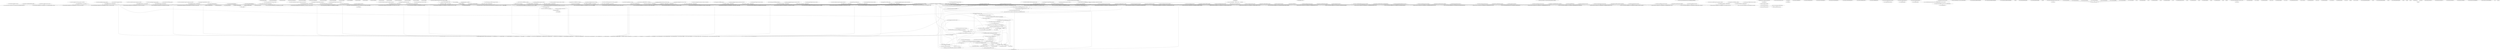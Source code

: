 digraph  {
16 [label="2_ import android.annotation.TargetApi;", type_label=expression_statement];
22 [label="3_ import android.app.NotificationManager;", type_label=expression_statement];
28 [label="4_ import android.content.Context;", type_label=expression_statement];
34 [label="5_ import android.content.SharedPreferences;", type_label=expression_statement];
40 [label="6_ import android.content.pm.PackageInfo;", type_label=expression_statement];
48 [label="7_ import android.content.pm.PackageManager;", type_label=expression_statement];
56 [label="8_ import android.content.pm.Signature;", type_label=expression_statement];
64 [label="9_ import android.media.AudioManager;", type_label=expression_statement];
70 [label="10_ import android.widget.Toast;", type_label=expression_statement];
76 [label="11_ import java.io.BufferedReader;", type_label=expression_statement];
82 [label="12_ import java.io.PrintStream;", type_label=expression_statement];
88 [label="13_ import java.util.ArrayList;", type_label=expression_statement];
94 [label="14_ import java.util.StringTokenizer;", type_label=expression_statement];
100 [label="15_ import javax.crypto.Cipher;", type_label=expression_statement];
106 [label="16_ import java.security.KeyPair;", type_label=expression_statement];
112 [label="17_ import java.security.KeyPairGenerator;", type_label=expression_statement];
118 [label="18_ import java.security.PrivateKey;", type_label=expression_statement];
124 [label="19_ import java.security.PublicKey;", type_label=expression_statement];
130 [label="20_ public class PrefsManager ", type_label=class_declaration];
134 [label="21_ private static final String PREFS_NAME = 'mainPreferences';", type_label=expression_statement];
140 [label="22_ private static final String PREF_DEFAULTDIRECTORY = 'DefaultDir';", type_label=expression_statement];
146 [label="23_ String cipherName221 =  'DES';", type_label=expression_statement];
154 [label="25_ android.util.Log.d('cipherName-221', javax.crypto.Cipher.getInstance(cipherName221).getAlgorithm());", type_label=expression_statement];
176 [label="26_  catch (java.security.NoSuchAlgorithmException|javax.crypto.NoSuchPaddingException aRaNDomName)", type_label=constructor_declaration];
194 [label="27_  public static final void setDefaultDir (Context context, String dir)", type_label=method_declaration];
206 [label="28_ context.getSharedPreferences(PREFS_NAME, Context.MODE_PRIVATE).edit()n.putString(PREF_DEFAULTDIRECTORY, dir).commit();", type_label=expression_statement];
226 [label="30_  public static final String getDefaultDir (Context context)", type_label=method_declaration];
235 [label="31_ return context.getSharedPreferences(PREFS_NAME, Context.MODE_PRIVATE)n.getString(PREF_DEFAULTDIRECTORY, null);", type_label=return];
249 [label="33_ private static final String PREF_LOGGING = 'logging';", type_label=expression_statement];
258 [label="35_ KeyPairGenerator keyGen = KeyPairGenerator.getInstance('RSA');", type_label=expression_statement];
267 [label="36_ keyGen.initialize(512);", type_label=expression_statement];
273 [label="37_ KeyPair keyPair = keyGen.generateKeyPair();", type_label=expression_statement];
281 [label="38_ PublicKey publicKey = keyPair.getPublic();", type_label=expression_statement];
289 [label="39_ PrivateKey privateKey = keyPair.getPrivate();", type_label=expression_statement];
297 [label="40_ Cipher cipher = Cipher.getInstance('RSA/ECB/PKCS1Padding');", type_label=expression_statement];
306 [label="41_ cipher.init(Cipher.ENCRYPT_MODE, publicKey);", type_label=expression_statement];
315 [label="42_ System.out.println('Cipher initialized with a weak');", type_label=expression_statement];
323 [label="43_  catch (Exception e)", type_label=constructor_declaration];
330 [label="43_ e.printStackTrace();", type_label=expression_statement];
335 [label="44_  public static void setLoggingMode (Context context, boolean IsOn)", type_label=method_declaration];
347 [label="45_ context.getSharedPreferences(PREFS_NAME, Context.MODE_PRIVATE).edit()n.putBoolean(PREF_LOGGING, IsOn).commit();", type_label=expression_statement];
367 [label="47_  public static boolean getLoggingMode (Context context)", type_label=method_declaration];
376 [label="48_ return context.getSharedPreferences(PREFS_NAME, Context.MODE_PRIVATE)n.getBoolean(PREF_LOGGING, false);", type_label=return];
390 [label="50_ private static final String PREF_LOGCYCLE = 'logcycle';", type_label=expression_statement];
396 [label="51_  public static void setLogCycleMode (Context context, boolean IsOn)", type_label=method_declaration];
408 [label="52_ context.getSharedPreferences(PREFS_NAME, Context.MODE_PRIVATE).edit()n.putBoolean(PREF_LOGCYCLE, IsOn).commit();", type_label=expression_statement];
428 [label="54_  public static boolean getLogcycleMode (Context context)", type_label=method_declaration];
437 [label="55_ return context.getSharedPreferences(PREFS_NAME, Context.MODE_PRIVATE)n.getBoolean(PREF_LOGCYCLE, false);", type_label=return];
451 [label="57_ private static final String PREF_LASTCYCLEDATE = 'lastcycledate';", type_label=expression_statement];
457 [label="58_  public static void setLastCycleDate (Context context, long date)", type_label=method_declaration];
469 [label="59_ context.getSharedPreferences(PREFS_NAME, Context.MODE_PRIVATE).edit()n.putLong(PREF_LASTCYCLEDATE, date).commit();", type_label=expression_statement];
489 [label="61_  public static long getLastcycleDate (Context context)", type_label=method_declaration];
498 [label="62_ return context.getSharedPreferences(PREFS_NAME, Context.MODE_PRIVATE)n.getLong(PREF_LASTCYCLEDATE, 0);", type_label=return];
512 [label="64_ private static final String PREF_NEXT_LOCATION = 'nextLocation';", type_label=expression_statement];
518 [label="65_  public static void setNextLocationMode (Context context, boolean IsOn)", type_label=method_declaration];
530 [label="66_ context.getSharedPreferences(PREFS_NAME, Context.MODE_PRIVATE).edit()n.putBoolean(PREF_NEXT_LOCATION, IsOn).commit();", type_label=expression_statement];
550 [label="68_  public static boolean getNextLocationMode (Context context)", type_label=method_declaration];
559 [label="69_ return context.getSharedPreferences(PREFS_NAME, Context.MODE_PRIVATE)n.getBoolean(PREF_NEXT_LOCATION, false);", type_label=return];
573 [label="71_ private static final String PREF_MUTE_RESULT = 'muteresult';", type_label=expression_statement];
579 [label="72_  public static void setMuteResult (Context context, int state)", type_label=method_declaration];
591 [label="73_ context.getSharedPreferences(PREFS_NAME, Context.MODE_PRIVATE).edit()n.putInt(PREF_MUTE_RESULT, state).commit();", type_label=expression_statement];
611 [label="75_  public static int getMuteResult (Context context)", type_label=method_declaration];
620 [label="76_ return context.getSharedPreferences(PREFS_NAME, Context.MODE_PRIVATE)n.getInt(PREF_MUTE_RESULT, PHONE_IDLE);", type_label=return];
634 [label="78_ private static final String PREF_PHONE_STATE = 'phoneState';", type_label=expression_statement];
640 [label="79_ public static final int PHONE_IDLE = 0;", type_label=expression_statement];
646 [label="80_ public static final int PHONE_RINGING = 1;", type_label=expression_statement];
652 [label="81_ public static final int PHONE_CALL_ACTIVE = 2;", type_label=expression_statement];
658 [label="82_  public static void setPhoneState (Context context, int state)", type_label=method_declaration];
670 [label="83_ context.getSharedPreferences(PREFS_NAME, Context.MODE_PRIVATE).edit()n.putInt(PREF_PHONE_STATE, state).commit();", type_label=expression_statement];
690 [label="85_  public static int getPhoneState (Context context)", type_label=method_declaration];
699 [label="86_ return context.getSharedPreferences(PREFS_NAME, Context.MODE_PRIVATE)n.getInt(PREF_PHONE_STATE, PHONE_IDLE);", type_label=return];
713 [label="88_ private static final String PREF_PHONE_WARNED =n'notifiedCannotReadPhoneState';", type_label=expression_statement];
719 [label="90_  public static void setNotifiedCannotReadPhoneState (nContext context, boolean state)", type_label=method_declaration];
731 [label="92_ context.getSharedPreferences(PREFS_NAME, Context.MODE_PRIVATE).edit()n.putBoolean(PREF_PHONE_WARNED, state).commit();", type_label=expression_statement];
751 [label="94_  public static boolean getNotifiedCannotReadPhoneState (Context context)", type_label=method_declaration];
760 [label="95_ return context.getSharedPreferences(PREFS_NAME, Context.MODE_PRIVATE)n.getBoolean(PREF_PHONE_WARNED, false);", type_label=return];
774 [label="97_ private static final String PREF_LOCATION_ACTIVE = 'locationActive';", type_label=expression_statement];
780 [label="98_  public static void setLocationState (Context context, boolean state)", type_label=method_declaration];
792 [label="99_ context.getSharedPreferences(PREFS_NAME, Context.MODE_PRIVATE).edit()n.putBoolean(PREF_LOCATION_ACTIVE, state).commit();", type_label=expression_statement];
812 [label="101_  public static boolean getLocationState (Context context)", type_label=method_declaration];
821 [label="102_ return context.getSharedPreferences(PREFS_NAME, Context.MODE_PRIVATE)n.getBoolean(PREF_LOCATION_ACTIVE, false);", type_label=return];
835 [label="104_ private static final String PREF_STEP_COUNT = 'stepCounter';", type_label=expression_statement];
841 [label="105_ public static final int STEP_COUNTER_IDLE = -3;", type_label=expression_statement];
848 [label="106_ public static final int STEP_COUNTER_WAKEUP = -2;", type_label=expression_statement];
855 [label="107_ public static final int STEP_COUNTER_WAKE_LOCK = -1;", type_label=expression_statement];
862 [label="108_  public static void setStepCount (Context context, int steps)", type_label=method_declaration];
874 [label="109_ context.getSharedPreferences(PREFS_NAME, Context.MODE_PRIVATE).edit()n.putInt(PREF_STEP_COUNT, steps).commit();", type_label=expression_statement];
894 [label="111_  public static int getStepCount (Context context)", type_label=method_declaration];
903 [label="112_ return context.getSharedPreferences(PREFS_NAME, Context.MODE_PRIVATE)n.getInt(PREF_STEP_COUNT, -3);", type_label=return];
918 [label="114_ private final static String PREF_ORIENTATION_STATE = 'orientationState';", type_label=expression_statement];
924 [label="115_ public static final int ORIENTATION_IDLE = -2;", type_label=expression_statement];
931 [label="116_ public static final int ORIENTATION_WAITING = -1;", type_label=expression_statement];
938 [label="117_ public static final int ORIENTATION_DONE = 0;", type_label=expression_statement];
944 [label="118_  public static void setOrientationState (Context context, int state)", type_label=method_declaration];
956 [label="119_ context.getSharedPreferences(PREFS_NAME, Context.MODE_PRIVATE).edit()n.putInt(PREF_ORIENTATION_STATE, state).commit();", type_label=expression_statement];
976 [label="121_  public static int getOrientationState (Context context)", type_label=method_declaration];
985 [label="122_ return context.getSharedPreferences(PREFS_NAME, Context.MODE_PRIVATE)n.getInt(PREF_ORIENTATION_STATE, ORIENTATION_IDLE);", type_label=return];
999 [label="124_ private static final String NUM_CLASSES = 'numClasses';", type_label=expression_statement];
1005 [label="125_  private static int getNumClasses (SharedPreferences prefs)", type_label=method_declaration];
1014 [label="126_ if(prefs.contains('delay'))", type_label=if];
1022 [label="128_ prefs.edit().clear().commit();", type_label=expression_statement];
1033 [label="129_ return prefs.getInt(NUM_CLASSES, 0);", type_label=return];
1040 [label="130_  public static int getNumClasses (Context context)", type_label=method_declaration];
1049 [label="131_ SharedPreferences prefsn= context.getSharedPreferences(PREFS_NAME, Context.MODE_PRIVATE);", type_label=expression_statement];
1061 [label="133_ return getNumClasses(prefs);", type_label=return];
1066 [label="134_ private static final String IS_CLASS_USED = 'isClassUsed';", type_label=expression_statement];
1072 [label="135_  private static boolean isClassUsed (SharedPreferences prefs, int classNum)", type_label=method_declaration];
1084 [label="136_ String prefName = IS_CLASS_USED + String.valueOf(classNum);", type_label=expression_statement];
1095 [label="137_ return prefs.getBoolean(prefName, false);", type_label=return];
1102 [label="138_  public static boolean isClassUsed (Context context, int classNum)", type_label=method_declaration];
1114 [label="139_ SharedPreferences prefsn= context.getSharedPreferences(PREFS_NAME, Context.MODE_PRIVATE);", type_label=expression_statement];
1126 [label="141_ return isClassUsed(prefs, classNum);", type_label=return];
1132 [label="142_  public static int getNewClass (Context context)", type_label=method_declaration];
1141 [label="143_ SharedPreferences prefsn= context.getSharedPreferences(PREFS_NAME, Context.MODE_PRIVATE);", type_label=expression_statement];
1153 [label="145_ int n = getNumClasses(prefs);", type_label=expression_statement];
1161 [label="146_ StringBuilder builder = new StringBuilder(IS_CLASS_USED);", type_label=expression_statement];
1169 [label="147_ for(int classNum = 0;classNum < n;++classNum)", type_label=for];
1181 [label="149_ if(!isClassUsed(prefs, classNum))", type_label=if];
1190 [label="151_ builder.append(classNum);", type_label=expression_statement];
1196 [label="152_ prefs.edit().putBoolean(builder.toString(), true).commit();", type_label=expression_statement];
1212 [label="153_ return classNum;", type_label=return];
1214 [label="154_ builder.append(n);", type_label=expression_statement];
1220 [label="155_ prefs.edit().putInt(NUM_CLASSES, n + 1)n.putBoolean(builder.toString(), true).commit();", type_label=expression_statement];
1243 [label="157_ return n;", type_label=return];
1245 [label="158_ private static final String PREF_LAST_INVOCATION = 'lastInvocationTime';", type_label=expression_statement];
1251 [label="159_  public static void setLastInvocationTime (Context context, long time)", type_label=method_declaration];
1263 [label="160_ context.getSharedPreferences(PREFS_NAME, Context.MODE_PRIVATE)n.edit().putLong(PREF_LAST_INVOCATION, time).commit();", type_label=expression_statement];
1283 [label="162_  public static long getLastInvocationTime (Context context)", type_label=method_declaration];
1292 [label="163_ return context.getSharedPreferences(PREFS_NAME, Context.MODE_PRIVATE)n.getLong(PREF_LAST_INVOCATION, Long.MAX_VALUE);", type_label=return];
1308 [label="165_ private static final String PREF_LAST_ALARM = 'lastAlarmTime';", type_label=expression_statement];
1314 [label="166_  public static void setLastAlarmTime (Context context, long time)", type_label=method_declaration];
1326 [label="167_ context.getSharedPreferences(PREFS_NAME, Context.MODE_PRIVATE)n.edit().putLong(PREF_LAST_ALARM, time).commit();", type_label=expression_statement];
1346 [label="169_  public static long getLastAlarmTime (Context context)", type_label=method_declaration];
1355 [label="170_ return context.getSharedPreferences(PREFS_NAME, Context.MODE_PRIVATE)n.getLong(PREF_LAST_ALARM, Long.MAX_VALUE);", type_label=return];
1371 [label="172_ public static final int RINGER_MODE_NONE = -99;", type_label=expression_statement];
1378 [label="173_ public static final int RINGER_MODE_NORMAL = 10;", type_label=expression_statement];
1384 [label="174_ public static final int RINGER_MODE_VIBRATE = 20;", type_label=expression_statement];
1390 [label="175_ public static final int RINGER_MODE_DO_NOT_DISTURB = 30;", type_label=expression_statement];
1396 [label="176_ public static final int RINGER_MODE_MUTED = 40;", type_label=expression_statement];
1402 [label="177_ public static final int RINGER_MODE_ALARMS = 50;", type_label=expression_statement];
1408 [label="178_ public static final int RINGER_MODE_SILENT = 60;", type_label=expression_statement];
1414 [label="179_  public static int getCurrentMode (Context context)", type_label=method_declaration];
1423 [label="181_ if(android.os.Build.VERSION.SDK_INT >= android.os.Build.VERSION_CODES.M)", type_label=if];
1445 [label="183_ switch (n((NotificationManager)ncontext.getSystemService(Context.NOTIFICATION_SERVICE)n).getCurrentInterruptionFilter())n", type_label=switch];
1461 [label="188_ case  NotificationManager.INTERRUPTION_FILTER_NONE:", type_label=case];
1466 [label="189_ return RINGER_MODE_SILENT;", type_label=return];
1468 [label="190_ case  NotificationManager.INTERRUPTION_FILTER_ALARMS:", type_label=case];
1473 [label="191_ return RINGER_MODE_ALARMS;", type_label=return];
1475 [label="192_ case  NotificationManager.INTERRUPTION_FILTER_PRIORITY:", type_label=case];
1480 [label="193_ return RINGER_MODE_DO_NOT_DISTURB;", type_label=return];
1482 [label="194_ default:", type_label=case];
1484 [label="195_ AudioManager audion= (AudioManager)context.getSystemService(Context.AUDIO_SERVICE);", type_label=expression_statement];
1497 [label="197_ switch (audio.getRingerMode())n", type_label=switch];
1504 [label="199_ case AudioManager.RINGER_MODE_SILENT:", type_label=case];
1509 [label="200_ return RINGER_MODE_MUTED;", type_label=return];
1511 [label="201_ case AudioManager.RINGER_MODE_VIBRATE:", type_label=case];
1516 [label="202_ return RINGER_MODE_VIBRATE;", type_label=return];
1518 [label="203_ default:", type_label=case];
1520 [label="204_ return RINGER_MODE_NORMAL;", type_label=return];
1522 [label="205_  public static String getRingerStateName (Context context, int mode)", type_label=method_declaration];
1534 [label="206_ int res;", type_label=expression_statement];
1538 [label="207_ switch (mode)n", type_label=switch];
1542 [label="209_ case RINGER_MODE_NONE:", type_label=case];
1545 [label="210_ res = R.string.ringerModeNone;", type_label=expression_statement];
1553 [label="211_ break;", type_label=expression_statement];
1554 [label="212_ case RINGER_MODE_NORMAL:", type_label=case];
1557 [label="213_ res = R.string.ringerModeNormal;", type_label=expression_statement];
1565 [label="214_ break;", type_label=expression_statement];
1566 [label="215_ case RINGER_MODE_VIBRATE:", type_label=case];
1569 [label="216_ res = R.string.ringerModeVibrate;", type_label=expression_statement];
1577 [label="217_ break;", type_label=expression_statement];
1578 [label="218_ case RINGER_MODE_DO_NOT_DISTURB:", type_label=case];
1581 [label="219_ res = R.string.ringerModeNoDisturb;", type_label=expression_statement];
1589 [label="220_ break;", type_label=expression_statement];
1590 [label="221_ case RINGER_MODE_MUTED:", type_label=case];
1593 [label="222_ res = R.string.ringerModeMuted;", type_label=expression_statement];
1601 [label="223_ break;", type_label=expression_statement];
1602 [label="224_ case RINGER_MODE_ALARMS:", type_label=case];
1605 [label="225_ res = R.string.ringerModeAlarms;", type_label=expression_statement];
1613 [label="226_ break;", type_label=expression_statement];
1614 [label="227_ case RINGER_MODE_SILENT:", type_label=case];
1617 [label="228_ res = R.string.ringerModeSilent;", type_label=expression_statement];
1625 [label="229_ break;", type_label=expression_statement];
1626 [label="230_ default:", type_label=case];
1628 [label="231_ res = R.string.invalidmode;", type_label=expression_statement];
1636 [label="232_ return context.getString(res);", type_label=return];
1642 [label="233_  public static String getEnglishStateName (Context context, int mode)", type_label=method_declaration];
1654 [label="234_ switch (mode)n", type_label=switch];
1658 [label="236_ case RINGER_MODE_NONE:", type_label=case];
1661 [label="237_ return 'unchanged';", type_label=return];
1663 [label="238_ case RINGER_MODE_NORMAL:", type_label=case];
1666 [label="239_ return 'normal';", type_label=return];
1668 [label="240_ case RINGER_MODE_VIBRATE:", type_label=case];
1671 [label="241_ return 'vibrate';", type_label=return];
1673 [label="242_ case RINGER_MODE_DO_NOT_DISTURB:", type_label=case];
1676 [label="243_ return 'do-not-disturb';", type_label=return];
1678 [label="244_ case RINGER_MODE_MUTED:", type_label=case];
1681 [label="245_ return 'muted';", type_label=return];
1683 [label="246_ case RINGER_MODE_ALARMS:", type_label=case];
1686 [label="247_ return 'alarms only';", type_label=return];
1688 [label="248_ case RINGER_MODE_SILENT:", type_label=case];
1691 [label="249_ return 'silent';", type_label=return];
1693 [label="250_ default:", type_label=case];
1695 [label="251_ return '[error-invalid]';", type_label=return];
1697 [label="252_  public static int getLastRinger (Context context)", type_label=method_declaration];
1706 [label="253_ int lastRingern=  context.getSharedPreferences(PREFS_NAME, Context.MODE_PRIVATE)n.getInt(LAST_RINGER, RINGER_MODE_NONE);", type_label=expression_statement];
1723 [label="256_ switch (lastRinger)n", type_label=switch];
1727 [label="258_ case AudioManager.RINGER_MODE_NORMAL:", type_label=case];
1732 [label="259_ lastRinger = RINGER_MODE_NORMAL;", type_label=expression_statement];
1736 [label="260_ break;", type_label=expression_statement];
1737 [label="261_ case AudioManager.RINGER_MODE_VIBRATE:", type_label=case];
1742 [label="262_ lastRinger = RINGER_MODE_VIBRATE;", type_label=expression_statement];
1746 [label="263_ break;", type_label=expression_statement];
1747 [label="264_ case AudioManager.RINGER_MODE_SILENT:", type_label=case];
1752 [label="265_ lastRinger = RINGER_MODE_MUTED;", type_label=expression_statement];
1756 [label="266_ break;", type_label=expression_statement];
1757 [label="267_ default:", type_label=case];
1759 [label="267_ break;", type_label=expression_statement];
1760 [label="268_ return lastRinger;", type_label=return];
1762 [label="269_ private static final String CLASS_NAME = 'className';", type_label=expression_statement];
1768 [label="270_  public static void setClassName (nContext context, int classNum, String className)", type_label=method_declaration];
1783 [label="272_ String prefName = CLASS_NAME + String.valueOf(classNum) ;", type_label=expression_statement];
1794 [label="273_ context.getSharedPreferences(PREFS_NAME, Context.MODE_PRIVATE)n.edit().putString(prefName, className).commit();", type_label=expression_statement];
1814 [label="275_  private static String getClassName (SharedPreferences prefs, int classNum)", type_label=method_declaration];
1826 [label="276_ String prefName = CLASS_NAME + String.valueOf(classNum) ;", type_label=expression_statement];
1837 [label="277_ return prefs.getString(prefName, ((Integer)classNum).toString());", type_label=return];
1850 [label="278_  public static String getClassName (Context context, int classNum)", type_label=method_declaration];
1862 [label="279_ String prefName = CLASS_NAME + String.valueOf(classNum) ;", type_label=expression_statement];
1873 [label="280_ return context.getSharedPreferences(PREFS_NAME, Context.MODE_PRIVATE)n.getString(prefName, ((Integer)classNum).toString());", type_label=return];
1893 [label="282_  private static int getClassNum (SharedPreferences prefs, String className)", type_label=method_declaration];
1905 [label="283_ int n = getNumClasses(prefs);", type_label=expression_statement];
1913 [label="284_ for(int classNum = 0;classNum < n;++classNum)", type_label=for];
1925 [label="286_ if(   isClassUsed(prefs, classNum)n&& getClassName(prefs, classNum).equals(className))", type_label=if];
1943 [label="289_ return classNum;", type_label=return];
1945 [label="290_ return -1;", type_label=return];
1948 [label="291_  public static int getClassNum (Context context, String className)", type_label=method_declaration];
1960 [label="292_ return getClassNum(context.getSharedPreferences(PREFS_NAME, Context.MODE_PRIVATE), className);", type_label=return];
1973 [label="293_ private static final String EVENT_NAME = 'eventName';", type_label=expression_statement];
1979 [label="294_  public static void setEventName (Context context, int classNum, String eventName)", type_label=method_declaration];
1994 [label="295_ String prefName = EVENT_NAME + String.valueOf(classNum) ;", type_label=expression_statement];
2005 [label="296_ context.getSharedPreferences(PREFS_NAME, Context.MODE_PRIVATE)n.edit().putString(prefName, eventName).commit();", type_label=expression_statement];
2025 [label="298_  public static String getEventName (Context context, int classNum)", type_label=method_declaration];
2037 [label="299_ String prefName = EVENT_NAME + String.valueOf(classNum) ;", type_label=expression_statement];
2048 [label="300_ return context.getSharedPreferences(PREFS_NAME, Context.MODE_PRIVATE)n.getString(prefName, '');", type_label=return];
2062 [label="302_ private static final String EVENT_LOCATION = 'eventLocation';", type_label=expression_statement];
2068 [label="303_  public static void setEventLocation (nContext context, int classNum, String eventLocation)", type_label=method_declaration];
2083 [label="305_ String prefName = EVENT_LOCATION + String.valueOf(classNum) ;", type_label=expression_statement];
2094 [label="306_ context.getSharedPreferences(PREFS_NAME, Context.MODE_PRIVATE)n.edit().putString(prefName, eventLocation).commit();", type_label=expression_statement];
2114 [label="308_  public static String getEventLocation (Context context, int classNum)", type_label=method_declaration];
2126 [label="309_ String prefName = EVENT_LOCATION + String.valueOf(classNum) ;", type_label=expression_statement];
2137 [label="310_ return context.getSharedPreferences(PREFS_NAME, Context.MODE_PRIVATE)n.getString(prefName, '');", type_label=return];
2151 [label="312_ private static final String EVENT_DESCRIPTION = 'eventDescription';", type_label=expression_statement];
2157 [label="313_  public static void setEventDescription (nContext context, int classNum, String eventDescription)", type_label=method_declaration];
2172 [label="315_ String prefName = EVENT_DESCRIPTION + String.valueOf(classNum) ;", type_label=expression_statement];
2183 [label="316_ context.getSharedPreferences(PREFS_NAME, Context.MODE_PRIVATE)n.edit().putString(prefName, eventDescription).commit();", type_label=expression_statement];
2203 [label="318_  public static String getEventDescription (Context context, int classNum)", type_label=method_declaration];
2215 [label="319_ String prefName = EVENT_DESCRIPTION + String.valueOf(classNum) ;", type_label=expression_statement];
2226 [label="320_ return context.getSharedPreferences(PREFS_NAME, Context.MODE_PRIVATE)n.getString(prefName, '');", type_label=return];
2240 [label="322_ private static final String EVENT_COLOUR = 'eventColour';", type_label=expression_statement];
2246 [label="323_  public static void setEventColour (nContext context, int classNum, String eventColour)", type_label=method_declaration];
2261 [label="326_ String prefName = EVENT_COLOUR + String.valueOf(classNum) ;", type_label=expression_statement];
2272 [label="327_ context.getSharedPreferences(PREFS_NAME, Context.MODE_PRIVATE)n.edit().putString(prefName, eventColour).commit();", type_label=expression_statement];
2292 [label="329_  public static String getEventColour (Context context, int classNum)", type_label=method_declaration];
2304 [label="330_ String prefName = EVENT_COLOUR + String.valueOf(classNum) ;", type_label=expression_statement];
2315 [label="331_ return context.getSharedPreferences(PREFS_NAME, Context.MODE_PRIVATE)n.getString(prefName, '');", type_label=return];
2329 [label="333_ private static final String AGENDAS = 'agendas';", type_label=expression_statement];
2335 [label="334_ private static final String AGENDAS_DELIMITER = ',';", type_label=expression_statement];
2341 [label="335_  public static void putCalendars (nContext context, int classNum, ArrayList<Long> calendarIds)", type_label=method_declaration];
2359 [label="338_ String prefName = AGENDAS + String.valueOf(classNum) ;", type_label=expression_statement];
2370 [label="339_ StringBuilder agendaList = new StringBuilder();", type_label=expression_statement];
2377 [label="340_ boolean first = true;", type_label=expression_statement];
2382 [label="341_ for( long id:calendarIds)", type_label=for];
2387 [label="343_ if(first)", type_label=if];
2390 [label="344_ first = false;", type_label=expression_statement];
2394 [label="346_ agendaList.append(AGENDAS_DELIMITER);", type_label=expression_statement];
2400 [label="347_ agendaList.append(id);", type_label=expression_statement];
2406 [label="348_ context.getSharedPreferences(PREFS_NAME, Context.MODE_PRIVATE)n.edit().putString(prefName, agendaList.toString())n.commit();", type_label=expression_statement];
2429 [label="351_  public static ArrayList<Long> getCalendars (Context context, int classNum)", type_label=method_declaration];
2444 [label="352_ String prefName = AGENDAS + String.valueOf(classNum) ;", type_label=expression_statement];
2455 [label="353_ StringTokenizer tokenizern= new StringTokenizer(ncontext.getSharedPreferences(PREFS_NAME, Context.MODE_PRIVATE)n.getString(prefName, ''), AGENDAS_DELIMITER);", type_label=expression_statement];
2476 [label="357_ ArrayList<Long> calendarIds = new ArrayList<Long>();", type_label=expression_statement];
2489 [label="358_ while(tokenizer.hasMoreTokens())", type_label=while];
2496 [label="360_ long nextId = Long.parseLong(tokenizer.nextToken());", type_label=expression_statement];
2508 [label="361_ calendarIds.add(nextId);", type_label=expression_statement];
2514 [label="362_ return calendarIds;", type_label=return];
2516 [label="363_ public static final int ONLY_BUSY = 0;", type_label=expression_statement];
2522 [label="364_ public static final int ONLY_NOT_BUSY = 1;", type_label=expression_statement];
2528 [label="365_ public static final int BUSY_AND_NOT = 2;", type_label=expression_statement];
2534 [label="366_ private static final String WHETHER_BUSY = 'whetherBusy';", type_label=expression_statement];
2540 [label="367_  public static void setWhetherBusy (Context context, int classNum, int whetherBusy)", type_label=method_declaration];
2555 [label="368_ String prefName = WHETHER_BUSY + String.valueOf(classNum) ;", type_label=expression_statement];
2566 [label="369_ context.getSharedPreferences(PREFS_NAME, Context.MODE_PRIVATE)n.edit().putInt(prefName, whetherBusy).commit();", type_label=expression_statement];
2586 [label="371_  public static int getWhetherBusy (Context context, int classNum)", type_label=method_declaration];
2598 [label="372_ String prefName = WHETHER_BUSY + String.valueOf(classNum) ;", type_label=expression_statement];
2609 [label="373_ return context.getSharedPreferences(PREFS_NAME, Context.MODE_PRIVATE)n.getInt(prefName, BUSY_AND_NOT);", type_label=return];
2623 [label="375_ public static final int ONLY_PUBLIC = 0;", type_label=expression_statement];
2629 [label="376_ public static final int ONLY_PRIVATE = 1;", type_label=expression_statement];
2635 [label="377_ public static final int PUBLIC_AND_PRIVATE = 2;", type_label=expression_statement];
2641 [label="378_ private static final String WHETHER_PUBLIC = 'whetherPublic';", type_label=expression_statement];
2647 [label="379_  public static void setWhetherPublic (nContext context, int classNum, int whetherPublic)", type_label=method_declaration];
2662 [label="381_ String prefName = WHETHER_PUBLIC + String.valueOf(classNum) ;", type_label=expression_statement];
2673 [label="382_ context.getSharedPreferences(PREFS_NAME, Context.MODE_PRIVATE)n.edit().putInt(prefName, whetherPublic).commit();", type_label=expression_statement];
2693 [label="384_  public static int getWhetherPublic (Context context, int classNum)", type_label=method_declaration];
2705 [label="385_ String prefName = WHETHER_PUBLIC + String.valueOf(classNum) ;", type_label=expression_statement];
2716 [label="386_ return context.getSharedPreferences(PREFS_NAME, Context.MODE_PRIVATE)n.getInt(prefName, PUBLIC_AND_PRIVATE);", type_label=return];
2730 [label="388_ public static final int ONLY_WITH_ATTENDEES = 0;", type_label=expression_statement];
2736 [label="389_ public static final int ONLY_WITHOUT_ATTENDEES = 1;", type_label=expression_statement];
2742 [label="390_ public static final int ATTENDEES_AND_NOT = 2;", type_label=expression_statement];
2748 [label="391_ private static final String WHETHER_ATTENDEES = 'whetherAttendees';", type_label=expression_statement];
2754 [label="392_  publicnstatic void setWhetherAttendees (nContext context, int classNum, int whetherAttendees)", type_label=method_declaration];
2769 [label="395_ String prefName = WHETHER_ATTENDEES + String.valueOf(classNum) ;", type_label=expression_statement];
2780 [label="396_ context.getSharedPreferences(PREFS_NAME, Context.MODE_PRIVATE)n.edit().putInt(prefName, whetherAttendees).commit();", type_label=expression_statement];
2800 [label="398_  public static int getWhetherAttendees (Context context, int classNum)", type_label=method_declaration];
2812 [label="399_ String prefName = WHETHER_ATTENDEES + (String.valueOf(classNum));", type_label=expression_statement];
2824 [label="400_ return context.getSharedPreferences(PREFS_NAME, Context.MODE_PRIVATE)n.getInt(prefName, ATTENDEES_AND_NOT);", type_label=return];
2838 [label="402_ private static final String RINGER_ACTION = 'ringerAction';", type_label=expression_statement];
2844 [label="403_  public static void setRingerAction (Context context, int classNum, int action)", type_label=method_declaration];
2859 [label="404_ String prefName = RINGER_ACTION + (String.valueOf(classNum));", type_label=expression_statement];
2871 [label="405_ context.getSharedPreferences(PREFS_NAME, Context.MODE_PRIVATE)n.edit().putInt(prefName, action).commit();", type_label=expression_statement];
2891 [label="407_ private static final String SOUNDFILE_END = 'soundfileEnd';", type_label=expression_statement];
2897 [label="408_  public static void setSoundFileEnd (nContext context, int classNum, String filename)", type_label=method_declaration];
2912 [label="410_ String prefName = SOUNDFILE_END + (String.valueOf(classNum));", type_label=expression_statement];
2924 [label="411_ context.getSharedPreferences(PREFS_NAME, Context.MODE_PRIVATE)n.edit().putString(prefName, filename).commit();", type_label=expression_statement];
2944 [label="413_  public static String getSoundFileEnd (Context context, int classNum)", type_label=method_declaration];
2956 [label="414_ String prefName = SOUNDFILE_END + (String.valueOf(classNum));", type_label=expression_statement];
2968 [label="415_ return context.getSharedPreferences(PREFS_NAME, Context.MODE_PRIVATE)n.getString(prefName, '');", type_label=return];
2982 [label="417_ private static final String IS_TRIGGERED = 'isTriggered';", type_label=expression_statement];
2988 [label="418_  public static void setClassTriggered (nContext context, int classNum, boolean isTriggered)", type_label=method_declaration];
3003 [label="421_ String prefName = IS_TRIGGERED + (String.valueOf(classNum));", type_label=expression_statement];
3015 [label="422_ context.getSharedPreferences(PREFS_NAME, Context.MODE_PRIVATE)n.edit().putBoolean(prefName, isTriggered).commit();", type_label=expression_statement];
3035 [label="424_  public static boolean isClassTriggered (Context context, int classNum)", type_label=method_declaration];
3047 [label="425_ String prefName = IS_TRIGGERED + (String.valueOf(classNum));", type_label=expression_statement];
3059 [label="426_ return context.getSharedPreferences(PREFS_NAME, Context.MODE_PRIVATE)n.getBoolean(prefName, false);", type_label=return];
3073 [label="428_ private static final String LAST_TRIGGER_END = 'lastTriggerEnd';", type_label=expression_statement];
3079 [label="429_  public static void setLastTriggerEnd (nContext context, int classNum, long endTime)", type_label=method_declaration];
3094 [label="432_ String prefName = LAST_TRIGGER_END + (String.valueOf(classNum));", type_label=expression_statement];
3106 [label="433_ context.getSharedPreferences(PREFS_NAME, Context.MODE_PRIVATE)n.edit().putLong(prefName, endTime).commit();", type_label=expression_statement];
3126 [label="435_  public static long getLastTriggerEnd (Context context, int classNum)", type_label=method_declaration];
3138 [label="436_ String prefName = LAST_TRIGGER_END + (String.valueOf(classNum));", type_label=expression_statement];
3150 [label="437_ return context.getSharedPreferences(PREFS_NAME, Context.MODE_PRIVATE)n.getLong(prefName, Long.MIN_VALUE);", type_label=return];
3166 [label="439_ private static final String IS_ACTIVE = 'isActive';", type_label=expression_statement];
3172 [label="440_  public static void setClassActive (nContext context, int classNum, boolean isActive)", type_label=method_declaration];
3187 [label="443_ String prefName = IS_ACTIVE + (String.valueOf(classNum));", type_label=expression_statement];
3199 [label="444_ context.getSharedPreferences(PREFS_NAME, Context.MODE_PRIVATE)n.edit().putBoolean(prefName, isActive).commit();", type_label=expression_statement];
3219 [label="446_  public static boolean isClassActive (Context context, int classNum)", type_label=method_declaration];
3231 [label="447_ String prefName = IS_ACTIVE + (String.valueOf(classNum));", type_label=expression_statement];
3243 [label="448_ return context.getSharedPreferences(PREFS_NAME, Context.MODE_PRIVATE)n.getBoolean(prefName, false);", type_label=return];
3257 [label="450_ private static final String IS_WAITING = 'isWaiting';", type_label=expression_statement];
3263 [label="451_  public static void setClassWaiting (nContext context, int classNum, boolean isWaiting)", type_label=method_declaration];
3278 [label="454_ String prefName = IS_WAITING + (String.valueOf(classNum));", type_label=expression_statement];
3290 [label="455_ context.getSharedPreferences(PREFS_NAME, Context.MODE_PRIVATE)n.edit().putBoolean(prefName, isWaiting).commit();", type_label=expression_statement];
3310 [label="457_  public static boolean isClassWaiting (Context context, int classNum)", type_label=method_declaration];
3322 [label="458_ String prefName = IS_WAITING + (String.valueOf(classNum));", type_label=expression_statement];
3334 [label="459_ return context.getSharedPreferences(PREFS_NAME, Context.MODE_PRIVATE)n.getBoolean(prefName, false);", type_label=return];
3348 [label="461_ private static final String LAST_ACTIVE_EVENT = 'lastActiveEvent';", type_label=expression_statement];
3354 [label="462_  public static void setLastActive (nContext context, int classNum, String name)", type_label=method_declaration];
3369 [label="465_ String prefName = LAST_ACTIVE_EVENT + (String.valueOf(classNum));", type_label=expression_statement];
3381 [label="466_ context.getSharedPreferences(PREFS_NAME, Context.MODE_PRIVATE)n.edit().putString(prefName, name).commit();", type_label=expression_statement];
3401 [label="468_  public static String getLastActive (Context context, int classNum)", type_label=method_declaration];
3413 [label="469_ String prefName = LAST_ACTIVE_EVENT + String.valueOf(classNum) ;", type_label=expression_statement];
3424 [label="470_ return context.getSharedPreferences(PREFS_NAME, Context.MODE_PRIVATE)n.getString(prefName, '');", type_label=return];
3438 [label="472_  private static void removeClass (SharedPreferences prefs, int classNum)", type_label=method_declaration];
3450 [label="473_ String num = String.valueOf(classNum);", type_label=expression_statement];
3459 [label="474_ prefs.edit().putBoolean(IS_CLASS_USED + (num), false)n.putString(CLASS_NAME + (num), '')n.putString(EVENT_NAME + (num), '')n.putString(EVENT_LOCATION + (num), '')n.putString(EVENT_DESCRIPTION + (num), '')n.putString(EVENT_COLOUR + (num), '')n.putString(AGENDAS + (num), '')n.putInt(WHETHER_BUSY + (num), BUSY_AND_NOT)n.putInt(WHETHER_RECURRENT + (num), RECURRENT_AND_NOT)n.putInt(WHETHER_ORGANISER + (num), ORGANISER_AND_NOT)n.putInt(WHETHER_PUBLIC + (num), PUBLIC_AND_PRIVATE)n.putInt(WHETHER_ATTENDEES + (num), ATTENDEES_AND_NOT)n.putInt(RINGER_ACTION + (num), RINGER_MODE_NONE)n.putBoolean(RESTORE_RINGER + (num), false)n.putInt(BEFORE_MINUTES + (num), 0)n.putInt(BEFORE_ORIENTATION + (num), BEFORE_ANY_POSITION)n.putInt(BEFORE_CONNECTION + (num), BEFORE_ANY_CONNECTION)n.putInt(AFTER_MINUTES + (num), 0)n.putInt(AFTER_STEPS + (num), 0)n.putInt(TARGET_STEPS + (num), 0)n.putInt(AFTER_METRES + (num), 0)n.putString(LATITUDE + (num), '360.0')n.putString(LONGITUDE + (num), '360.0')n.putBoolean(NOTIFY_START + (num), false)n.putBoolean(NOTIFY_END + (num), false)n.putBoolean(IS_TRIGGERED + (num), false)n.putLong(LAST_TRIGGER_END + (num), Long.MIN_VALUE)n.putBoolean(IS_ACTIVE + (num), false)n.putBoolean(IS_WAITING + (num), false)n.putString(LAST_ACTIVE_EVENT + (num), '')n.commit();", type_label=expression_statement];
3709 [label="505_  public static void removeClass (Context context, String name)", type_label=method_declaration];
3721 [label="506_ SharedPreferences prefsn= context.getSharedPreferences(PREFS_NAME, Context.MODE_PRIVATE);", type_label=expression_statement];
3733 [label="508_ removeClass(prefs, getClassNum(prefs, name));", type_label=expression_statement];
3743 [label="509_  public static void saveSettings (Context context, PrintStream out)", type_label=method_declaration];
3755 [label="510_ try", type_label=try];
3757 [label="512_ PackageInfo packageInfo = context.getPackageManager()n.getPackageInfo(ncontext.getPackageName(),nPackageManager.GET_SIGNATURES);", type_label=expression_statement];
3775 [label="516_ for( Signature signature:packageInfo.signatures)", type_label=for];
3782 [label="518_ out.printf('Signature=%sn', signature.toCharsString());", type_label=expression_statement];
3792 [label="519_ catch (Exception e)", type_label=catch];
3798 [label="519_ String s = R.string.packageinfofail + ' ' +ne.getCause().toString() + ' ' +ne.getMessage();", type_label=expression_statement];
3824 [label="522_ Toast.makeText(context, s, Toast.LENGTH_LONG).show();", type_label=expression_statement];
3837 [label="523_ out.printf('logging=%sn',nPrefsManager.getLoggingMode(context) ? 'true' : 'false');", type_label=expression_statement];
3851 [label="525_ out.printf('nextLocation=%sn',ngetNextLocationMode(context) ? 'true' : 'false');", type_label=expression_statement];
3864 [label="527_ int num = PrefsManager.getNumClasses(context);", type_label=expression_statement];
3873 [label="528_ for(int i = 0;i < num;++i)", type_label=for];
3885 [label="529_ if(PrefsManager.isClassUsed(context, i))", type_label=if];
3894 [label="531_ saveClassSettings(context, out, i);", type_label=expression_statement];
1 [label="1_ start_node", type_label=start];
134 -> 206  [key=0, used_def=PREFS_NAME];
134 -> 235  [key=0, used_def=PREFS_NAME];
134 -> 347  [key=0, used_def=PREFS_NAME];
134 -> 376  [key=0, used_def=PREFS_NAME];
134 -> 408  [key=0, used_def=PREFS_NAME];
134 -> 437  [key=0, used_def=PREFS_NAME];
134 -> 469  [key=0, used_def=PREFS_NAME];
134 -> 498  [key=0, used_def=PREFS_NAME];
134 -> 530  [key=0, used_def=PREFS_NAME];
134 -> 559  [key=0, used_def=PREFS_NAME];
134 -> 591  [key=0, used_def=PREFS_NAME];
134 -> 620  [key=0, used_def=PREFS_NAME];
134 -> 670  [key=0, used_def=PREFS_NAME];
134 -> 699  [key=0, used_def=PREFS_NAME];
134 -> 731  [key=0, used_def=PREFS_NAME];
134 -> 760  [key=0, used_def=PREFS_NAME];
134 -> 792  [key=0, used_def=PREFS_NAME];
134 -> 821  [key=0, used_def=PREFS_NAME];
134 -> 874  [key=0, used_def=PREFS_NAME];
134 -> 903  [key=0, used_def=PREFS_NAME];
134 -> 956  [key=0, used_def=PREFS_NAME];
134 -> 985  [key=0, used_def=PREFS_NAME];
134 -> 1049  [key=0, used_def=PREFS_NAME];
134 -> 1114  [key=0, used_def=PREFS_NAME];
134 -> 1141  [key=0, used_def=PREFS_NAME];
134 -> 1263  [key=0, used_def=PREFS_NAME];
134 -> 1292  [key=0, used_def=PREFS_NAME];
134 -> 1326  [key=0, used_def=PREFS_NAME];
134 -> 1355  [key=0, used_def=PREFS_NAME];
134 -> 1706  [key=0, used_def=PREFS_NAME];
134 -> 1794  [key=0, used_def=PREFS_NAME];
134 -> 1873  [key=0, used_def=PREFS_NAME];
134 -> 1960  [key=0, used_def=PREFS_NAME];
134 -> 2005  [key=0, used_def=PREFS_NAME];
134 -> 2048  [key=0, used_def=PREFS_NAME];
134 -> 2094  [key=0, used_def=PREFS_NAME];
134 -> 2137  [key=0, used_def=PREFS_NAME];
134 -> 2183  [key=0, used_def=PREFS_NAME];
134 -> 2226  [key=0, used_def=PREFS_NAME];
134 -> 2272  [key=0, used_def=PREFS_NAME];
134 -> 2315  [key=0, used_def=PREFS_NAME];
134 -> 2406  [key=0, used_def=PREFS_NAME];
134 -> 2455  [key=0, used_def=PREFS_NAME];
134 -> 2566  [key=0, used_def=PREFS_NAME];
134 -> 2609  [key=0, used_def=PREFS_NAME];
134 -> 2673  [key=0, used_def=PREFS_NAME];
134 -> 2716  [key=0, used_def=PREFS_NAME];
134 -> 2780  [key=0, used_def=PREFS_NAME];
134 -> 2824  [key=0, used_def=PREFS_NAME];
134 -> 2871  [key=0, used_def=PREFS_NAME];
134 -> 2924  [key=0, used_def=PREFS_NAME];
134 -> 2968  [key=0, used_def=PREFS_NAME];
134 -> 3015  [key=0, used_def=PREFS_NAME];
134 -> 3059  [key=0, used_def=PREFS_NAME];
134 -> 3106  [key=0, used_def=PREFS_NAME];
134 -> 3150  [key=0, used_def=PREFS_NAME];
134 -> 3199  [key=0, used_def=PREFS_NAME];
134 -> 3243  [key=0, used_def=PREFS_NAME];
134 -> 3290  [key=0, used_def=PREFS_NAME];
134 -> 3334  [key=0, used_def=PREFS_NAME];
134 -> 3381  [key=0, used_def=PREFS_NAME];
134 -> 3424  [key=0, used_def=PREFS_NAME];
134 -> 3721  [key=0, used_def=PREFS_NAME];
140 -> 206  [key=0, used_def=PREF_DEFAULTDIRECTORY];
140 -> 235  [key=0, used_def=PREF_DEFAULTDIRECTORY];
194 -> 206  [key=1, used_def=dir];
226 -> 235  [key=1, used_def=context];
249 -> 347  [key=0, used_def=PREF_LOGGING];
249 -> 376  [key=0, used_def=PREF_LOGGING];
258 -> 267  [key=1, used_def=keyGen];
267 -> 273  [key=1, used_def=keyGen];
273 -> 281  [key=1, used_def=keyPair];
281 -> 289  [key=1, used_def=keyPair];
281 -> 306  [key=0, used_def=publicKey];
297 -> 306  [key=1, used_def=cipher];
323 -> 330  [key=1, used_def=e];
335 -> 347  [key=1, used_def=IsOn];
367 -> 376  [key=1, used_def=context];
376 -> 3837  [key=1];
376 -> 3864  [key=0, used_def=context];
376 -> 3885  [key=0, used_def=context];
376 -> 3894  [key=0, used_def=context];
390 -> 408  [key=0, used_def=PREF_LOGCYCLE];
390 -> 437  [key=0, used_def=PREF_LOGCYCLE];
396 -> 408  [key=1, used_def=IsOn];
428 -> 437  [key=1, used_def=context];
451 -> 469  [key=0, used_def=PREF_LASTCYCLEDATE];
451 -> 498  [key=0, used_def=PREF_LASTCYCLEDATE];
457 -> 469  [key=1, used_def=date];
489 -> 498  [key=1, used_def=context];
512 -> 530  [key=0, used_def=PREF_NEXT_LOCATION];
512 -> 559  [key=0, used_def=PREF_NEXT_LOCATION];
518 -> 530  [key=1, used_def=IsOn];
550 -> 559  [key=1, used_def=context];
559 -> 3851  [key=1];
559 -> 3885  [key=0, used_def=context];
559 -> 3894  [key=0, used_def=context];
573 -> 591  [key=0, used_def=PREF_MUTE_RESULT];
573 -> 620  [key=0, used_def=PREF_MUTE_RESULT];
579 -> 591  [key=1, used_def=state];
611 -> 620  [key=1, used_def=context];
634 -> 670  [key=0, used_def=PREF_PHONE_STATE];
634 -> 699  [key=0, used_def=PREF_PHONE_STATE];
640 -> 620  [key=0, used_def=PHONE_IDLE];
640 -> 699  [key=0, used_def=PHONE_IDLE];
658 -> 670  [key=1, used_def=state];
690 -> 699  [key=1, used_def=context];
713 -> 731  [key=0, used_def=PREF_PHONE_WARNED];
713 -> 760  [key=0, used_def=PREF_PHONE_WARNED];
719 -> 731  [key=1, used_def=state];
751 -> 760  [key=1, used_def=context];
774 -> 792  [key=0, used_def=PREF_LOCATION_ACTIVE];
774 -> 821  [key=0, used_def=PREF_LOCATION_ACTIVE];
780 -> 792  [key=1, used_def=state];
812 -> 821  [key=1, used_def=context];
835 -> 874  [key=0, used_def=PREF_STEP_COUNT];
835 -> 903  [key=0, used_def=PREF_STEP_COUNT];
862 -> 874  [key=1, used_def=steps];
894 -> 903  [key=1, used_def=context];
918 -> 956  [key=0, used_def=PREF_ORIENTATION_STATE];
918 -> 985  [key=0, used_def=PREF_ORIENTATION_STATE];
924 -> 985  [key=0, used_def=ORIENTATION_IDLE];
944 -> 956  [key=1, used_def=state];
976 -> 985  [key=1, used_def=context];
999 -> 1033  [key=0, used_def=NUM_CLASSES];
999 -> 1220  [key=0, used_def=NUM_CLASSES];
1005 -> 1014  [key=1, used_def=prefs];
1014 -> 1022  [key=1, used_def=prefs];
1014 -> 1033  [key=1, used_def=prefs];
1022 -> 1033  [key=1, used_def=prefs];
1033 -> 1061  [key=1];
1033 -> 1153  [key=1];
1033 -> 1905  [key=1];
1040 -> 1049  [key=1, used_def=context];
1049 -> 1061  [key=1, used_def=prefs];
1049 -> 3885  [key=0, used_def=context];
1049 -> 3894  [key=0, used_def=context];
1061 -> 1005  [key=1];
1061 -> 3864  [key=1];
1066 -> 1084  [key=0, used_def=IS_CLASS_USED];
1066 -> 1161  [key=0, used_def=IS_CLASS_USED];
1066 -> 3459  [key=0, used_def=IS_CLASS_USED];
1072 -> 1084  [key=1, used_def=classNum];
1072 -> 1095  [key=0, used_def=prefs];
1072 -> 1169  [key=0, used_def=classNum];
1072 -> 1212  [key=0, used_def=classNum];
1072 -> 1913  [key=0, used_def=classNum];
1084 -> 1095  [key=1, used_def=prefName];
1095 -> 1126  [key=1];
1095 -> 1181  [key=1];
1095 -> 1925  [key=1];
1102 -> 1114  [key=1, used_def=context];
1102 -> 1126  [key=0, used_def=classNum];
1114 -> 1126  [key=1, used_def=prefs];
1114 -> 3885  [key=0, used_def=context];
1114 -> 3894  [key=0, used_def=context];
1126 -> 1072  [key=1];
1126 -> 3885  [key=1];
1132 -> 1141  [key=1, used_def=context];
1141 -> 1153  [key=1, used_def=prefs];
1141 -> 1181  [key=0, used_def=prefs];
1141 -> 1196  [key=0, used_def=prefs];
1141 -> 1220  [key=0, used_def=prefs];
1153 -> 1005  [key=1];
1153 -> 1169  [key=0, used_def=n];
1153 -> 1214  [key=0, used_def=n];
1153 -> 1220  [key=0, used_def=n];
1153 -> 1243  [key=0, used_def=n];
1153 -> 1913  [key=0, used_def=n];
1161 -> 1190  [key=0, used_def=builder];
1161 -> 1214  [key=0, used_def=builder];
1169 -> 1181  [key=1, used_def=classNum];
1169 -> 1169  [key=1, used_def=classNum];
1169 -> 1190  [key=0, used_def=classNum];
1169 -> 1212  [key=0, used_def=classNum];
1181 -> 1072  [key=1];
1190 -> 1196  [key=1, used_def=builder];
1214 -> 1220  [key=1, used_def=builder];
1245 -> 1263  [key=0, used_def=PREF_LAST_INVOCATION];
1245 -> 1292  [key=0, used_def=PREF_LAST_INVOCATION];
1251 -> 1263  [key=1, used_def=time];
1283 -> 1292  [key=1, used_def=context];
1308 -> 1326  [key=0, used_def=PREF_LAST_ALARM];
1308 -> 1355  [key=0, used_def=PREF_LAST_ALARM];
1314 -> 1326  [key=1, used_def=time];
1346 -> 1355  [key=1, used_def=context];
1371 -> 1706  [key=0, used_def=RINGER_MODE_NONE];
1371 -> 3459  [key=0, used_def=RINGER_MODE_NONE];
1378 -> 1520  [key=0, used_def=RINGER_MODE_NORMAL];
1378 -> 1732  [key=0, used_def=RINGER_MODE_NORMAL];
1384 -> 1516  [key=0, used_def=RINGER_MODE_VIBRATE];
1384 -> 1742  [key=0, used_def=RINGER_MODE_VIBRATE];
1390 -> 1480  [key=0, used_def=RINGER_MODE_DO_NOT_DISTURB];
1396 -> 1509  [key=0, used_def=RINGER_MODE_MUTED];
1396 -> 1752  [key=0, used_def=RINGER_MODE_MUTED];
1402 -> 1473  [key=0, used_def=RINGER_MODE_ALARMS];
1408 -> 1466  [key=0, used_def=RINGER_MODE_SILENT];
1414 -> 1445  [key=0, used_def=context];
1414 -> 1484  [key=0, used_def=context];
1445 -> 1484  [key=0, used_def=context];
1484 -> 1497  [key=1, used_def=audio];
1522 -> 1538  [key=0, used_def=mode];
1522 -> 1636  [key=0, used_def=context];
1545 -> 1636  [key=0, used_def=res];
1557 -> 1636  [key=0, used_def=res];
1569 -> 1636  [key=0, used_def=res];
1581 -> 1636  [key=0, used_def=res];
1593 -> 1636  [key=0, used_def=res];
1605 -> 1636  [key=0, used_def=res];
1617 -> 1636  [key=0, used_def=res];
1628 -> 1636  [key=1, used_def=res];
1642 -> 1654  [key=1, used_def=mode];
1697 -> 1706  [key=1, used_def=context];
1706 -> 1723  [key=1, used_def=lastRinger];
1706 -> 1760  [key=0, used_def=lastRinger];
1732 -> 1760  [key=0, used_def=lastRinger];
1742 -> 1760  [key=0, used_def=lastRinger];
1752 -> 1760  [key=0, used_def=lastRinger];
1762 -> 1783  [key=0, used_def=CLASS_NAME];
1762 -> 1826  [key=0, used_def=CLASS_NAME];
1762 -> 1862  [key=0, used_def=CLASS_NAME];
1762 -> 3459  [key=0, used_def=CLASS_NAME];
1768 -> 1783  [key=1, used_def=classNum];
1768 -> 1794  [key=0, used_def=className];
1783 -> 1794  [key=1, used_def=prefName];
1814 -> 1826  [key=1, used_def=classNum];
1814 -> 1169  [key=0, used_def=classNum];
1814 -> 1837  [key=0, used_def=classNum];
1814 -> 1913  [key=0, used_def=classNum];
1826 -> 1837  [key=1, used_def=prefName];
1837 -> 1925  [key=1, used_def=prefs];
1850 -> 1862  [key=1, used_def=classNum];
1850 -> 1873  [key=0, used_def=classNum];
1862 -> 1873  [key=1, used_def=prefName];
1893 -> 1905  [key=1, used_def=prefs];
1893 -> 1925  [key=0, used_def=prefs];
1905 -> 1913  [key=1, used_def=n];
1905 -> 1005  [key=1];
1905 -> 1169  [key=0, used_def=n];
1905 -> 1214  [key=0, used_def=n];
1905 -> 1220  [key=0, used_def=n];
1905 -> 1243  [key=0, used_def=n];
1913 -> 1925  [key=1, used_def=classNum];
1913 -> 1913  [key=1, used_def=classNum];
1913 -> 1943  [key=0, used_def=classNum];
1925 -> 1072  [key=1];
1925 -> 1814  [key=1];
1943 -> 3733  [key=1];
1945 -> 3733  [key=1];
1948 -> 1960  [key=1, used_def=className];
1973 -> 1994  [key=0, used_def=EVENT_NAME];
1973 -> 2037  [key=0, used_def=EVENT_NAME];
1973 -> 3459  [key=0, used_def=EVENT_NAME];
1979 -> 1994  [key=1, used_def=classNum];
1979 -> 2005  [key=0, used_def=eventName];
1994 -> 2005  [key=1, used_def=prefName];
2025 -> 2037  [key=1, used_def=classNum];
2025 -> 2048  [key=0, used_def=context];
2037 -> 2048  [key=1, used_def=prefName];
2062 -> 2083  [key=0, used_def=EVENT_LOCATION];
2062 -> 2126  [key=0, used_def=EVENT_LOCATION];
2062 -> 3459  [key=0, used_def=EVENT_LOCATION];
2068 -> 2083  [key=1, used_def=classNum];
2068 -> 2094  [key=0, used_def=eventLocation];
2083 -> 2094  [key=1, used_def=prefName];
2114 -> 2126  [key=1, used_def=classNum];
2114 -> 2137  [key=0, used_def=context];
2126 -> 2137  [key=1, used_def=prefName];
2151 -> 2172  [key=0, used_def=EVENT_DESCRIPTION];
2151 -> 2215  [key=0, used_def=EVENT_DESCRIPTION];
2151 -> 3459  [key=0, used_def=EVENT_DESCRIPTION];
2157 -> 2172  [key=1, used_def=classNum];
2157 -> 2183  [key=0, used_def=eventDescription];
2172 -> 2183  [key=1, used_def=prefName];
2203 -> 2215  [key=1, used_def=classNum];
2203 -> 2226  [key=0, used_def=context];
2215 -> 2226  [key=1, used_def=prefName];
2240 -> 2261  [key=0, used_def=EVENT_COLOUR];
2240 -> 2304  [key=0, used_def=EVENT_COLOUR];
2240 -> 3459  [key=0, used_def=EVENT_COLOUR];
2246 -> 2261  [key=1, used_def=classNum];
2246 -> 2272  [key=0, used_def=eventColour];
2261 -> 2272  [key=1, used_def=prefName];
2292 -> 2304  [key=1, used_def=classNum];
2292 -> 2315  [key=0, used_def=context];
2304 -> 2315  [key=1, used_def=prefName];
2329 -> 2359  [key=0, used_def=AGENDAS];
2329 -> 2444  [key=0, used_def=AGENDAS];
2329 -> 3459  [key=0, used_def=AGENDAS];
2335 -> 2394  [key=0, used_def=AGENDAS_DELIMITER];
2335 -> 2455  [key=0, used_def=AGENDAS_DELIMITER];
2341 -> 2359  [key=1, used_def=classNum];
2341 -> 2382  [key=0, used_def=calendarIds];
2341 -> 2406  [key=0, used_def=context];
2359 -> 2406  [key=0, used_def=prefName];
2370 -> 2394  [key=0, used_def=agendaList];
2370 -> 2400  [key=0, used_def=agendaList];
2370 -> 2406  [key=0, used_def=agendaList];
2377 -> 2387  [key=0, used_def=first];
2382 -> 2400  [key=0, used_def=id];
2390 -> 2387  [key=0, used_def=first];
2394 -> 2400  [key=1, used_def=agendaList];
2400 -> 2394  [key=0, used_def=agendaList];
2400 -> 2400  [key=0, used_def=agendaList];
2400 -> 2406  [key=0, used_def=agendaList];
2429 -> 2444  [key=1, used_def=classNum];
2429 -> 2455  [key=0, used_def=context];
2444 -> 2455  [key=1, used_def=prefName];
2455 -> 2489  [key=0, used_def=tokenizer];
2476 -> 2508  [key=0, used_def=calendarIds];
2476 -> 2514  [key=0, used_def=calendarIds];
2489 -> 2496  [key=1, used_def=tokenizer];
2496 -> 2508  [key=1, used_def=nextId];
2496 -> 2489  [key=0, used_def=tokenizer];
2496 -> 2496  [key=0, used_def=Long];
2508 -> 2508  [key=0, used_def=calendarIds];
2508 -> 2514  [key=0, used_def=calendarIds];
2528 -> 2609  [key=0, used_def=BUSY_AND_NOT];
2528 -> 3459  [key=0, used_def=BUSY_AND_NOT];
2534 -> 2555  [key=0, used_def=WHETHER_BUSY];
2534 -> 2598  [key=0, used_def=WHETHER_BUSY];
2534 -> 3459  [key=0, used_def=WHETHER_BUSY];
2540 -> 2555  [key=1, used_def=classNum];
2540 -> 2566  [key=0, used_def=whetherBusy];
2555 -> 2566  [key=1, used_def=prefName];
2586 -> 2598  [key=1, used_def=classNum];
2586 -> 2609  [key=0, used_def=context];
2598 -> 2609  [key=1, used_def=prefName];
2635 -> 2716  [key=0, used_def=PUBLIC_AND_PRIVATE];
2635 -> 3459  [key=0, used_def=PUBLIC_AND_PRIVATE];
2641 -> 2662  [key=0, used_def=WHETHER_PUBLIC];
2641 -> 2705  [key=0, used_def=WHETHER_PUBLIC];
2641 -> 3459  [key=0, used_def=WHETHER_PUBLIC];
2647 -> 2662  [key=1, used_def=classNum];
2647 -> 2673  [key=0, used_def=whetherPublic];
2662 -> 2673  [key=1, used_def=prefName];
2693 -> 2705  [key=1, used_def=classNum];
2693 -> 2716  [key=0, used_def=context];
2705 -> 2716  [key=1, used_def=prefName];
2742 -> 2824  [key=0, used_def=ATTENDEES_AND_NOT];
2742 -> 3459  [key=0, used_def=ATTENDEES_AND_NOT];
2748 -> 2769  [key=0, used_def=WHETHER_ATTENDEES];
2748 -> 2812  [key=0, used_def=WHETHER_ATTENDEES];
2748 -> 3459  [key=0, used_def=WHETHER_ATTENDEES];
2754 -> 2769  [key=1, used_def=classNum];
2754 -> 2780  [key=0, used_def=whetherAttendees];
2769 -> 2780  [key=1, used_def=prefName];
2800 -> 2812  [key=1, used_def=classNum];
2800 -> 2824  [key=0, used_def=context];
2812 -> 2824  [key=1, used_def=prefName];
2838 -> 2859  [key=0, used_def=RINGER_ACTION];
2838 -> 3459  [key=0, used_def=RINGER_ACTION];
2844 -> 2859  [key=1, used_def=classNum];
2844 -> 2871  [key=0, used_def=action];
2859 -> 2871  [key=1, used_def=prefName];
2891 -> 2912  [key=0, used_def=SOUNDFILE_END];
2891 -> 2956  [key=0, used_def=SOUNDFILE_END];
2897 -> 2912  [key=1, used_def=classNum];
2897 -> 2924  [key=0, used_def=filename];
2912 -> 2924  [key=1, used_def=prefName];
2944 -> 2956  [key=1, used_def=classNum];
2944 -> 2968  [key=0, used_def=context];
2956 -> 2968  [key=1, used_def=prefName];
2982 -> 3003  [key=0, used_def=IS_TRIGGERED];
2982 -> 3047  [key=0, used_def=IS_TRIGGERED];
2982 -> 3459  [key=0, used_def=IS_TRIGGERED];
2988 -> 3003  [key=1, used_def=classNum];
2988 -> 3015  [key=0, used_def=isTriggered];
3003 -> 3015  [key=1, used_def=prefName];
3035 -> 3047  [key=1, used_def=classNum];
3035 -> 3059  [key=0, used_def=context];
3047 -> 3059  [key=1, used_def=prefName];
3073 -> 3094  [key=0, used_def=LAST_TRIGGER_END];
3073 -> 3138  [key=0, used_def=LAST_TRIGGER_END];
3073 -> 3459  [key=0, used_def=LAST_TRIGGER_END];
3079 -> 3094  [key=1, used_def=classNum];
3079 -> 3106  [key=0, used_def=endTime];
3094 -> 3106  [key=1, used_def=prefName];
3126 -> 3138  [key=1, used_def=classNum];
3126 -> 3150  [key=0, used_def=context];
3138 -> 3150  [key=1, used_def=prefName];
3166 -> 3187  [key=0, used_def=IS_ACTIVE];
3166 -> 3231  [key=0, used_def=IS_ACTIVE];
3166 -> 3459  [key=0, used_def=IS_ACTIVE];
3172 -> 3187  [key=1, used_def=classNum];
3172 -> 3199  [key=0, used_def=isActive];
3187 -> 3199  [key=1, used_def=prefName];
3219 -> 3231  [key=1, used_def=classNum];
3219 -> 3243  [key=0, used_def=context];
3231 -> 3243  [key=1, used_def=prefName];
3257 -> 3278  [key=0, used_def=IS_WAITING];
3257 -> 3322  [key=0, used_def=IS_WAITING];
3257 -> 3459  [key=0, used_def=IS_WAITING];
3263 -> 3278  [key=1, used_def=classNum];
3263 -> 3290  [key=0, used_def=isWaiting];
3278 -> 3290  [key=1, used_def=prefName];
3310 -> 3322  [key=1, used_def=classNum];
3310 -> 3334  [key=0, used_def=context];
3322 -> 3334  [key=1, used_def=prefName];
3348 -> 3369  [key=0, used_def=LAST_ACTIVE_EVENT];
3348 -> 3413  [key=0, used_def=LAST_ACTIVE_EVENT];
3348 -> 3459  [key=0, used_def=LAST_ACTIVE_EVENT];
3354 -> 3369  [key=1, used_def=classNum];
3354 -> 3381  [key=0, used_def=name];
3369 -> 3381  [key=1, used_def=prefName];
3401 -> 3413  [key=1, used_def=classNum];
3401 -> 3424  [key=0, used_def=context];
3413 -> 3424  [key=1, used_def=prefName];
3438 -> 3450  [key=1, used_def=classNum];
3438 -> 1169  [key=0, used_def=classNum];
3438 -> 1913  [key=0, used_def=classNum];
3438 -> 3459  [key=0, used_def=prefs];
3450 -> 3459  [key=1, used_def=num];
3450 -> 3873  [key=0, used_def=num];
3709 -> 3721  [key=1, used_def=context];
3709 -> 3733  [key=0, used_def=name];
3721 -> 3733  [key=1, used_def=prefs];
3733 -> 3438  [key=1];
3733 -> 1893  [key=1];
3743 -> 3757  [key=0, used_def=context];
3743 -> 3782  [key=0, used_def=out];
3743 -> 3837  [key=0, used_def=out];
3757 -> 3775  [key=1, used_def="packageInfo.signatures"];
3757 -> 3824  [key=0, used_def=context];
3757 -> 3837  [key=0, used_def=context];
3757 -> 3851  [key=0, used_def=context];
3757 -> 3864  [key=0, used_def=context];
3757 -> 3885  [key=0, used_def=context];
3757 -> 3894  [key=0, used_def=context];
3775 -> 3782  [key=1, used_def=signature];
3782 -> 3782  [key=0, used_def=out];
3782 -> 3837  [key=0, used_def=out];
3792 -> 3798  [key=1, used_def=e];
3798 -> 3824  [key=1, used_def=s];
3837 -> 3851  [key=1, used_def=out];
3837 -> 367  [key=1];
3837 -> 3864  [key=0, used_def=PrefsManager];
3851 -> 550  [key=1];
3851 -> 3894  [key=0, used_def=out];
3864 -> 3873  [key=1, used_def=num];
3864 -> 1040  [key=1];
3864 -> 3885  [key=0, used_def=PrefsManager];
3873 -> 3885  [key=1, used_def=i];
3873 -> 3873  [key=1, used_def=i];
3873 -> 3894  [key=0, used_def=i];
3885 -> 1102  [key=1];
3885 -> 3885  [key=0, used_def=PrefsManager];
}
